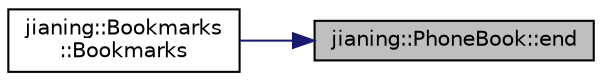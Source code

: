 digraph "jianing::PhoneBook::end"
{
 // LATEX_PDF_SIZE
  edge [fontname="Helvetica",fontsize="10",labelfontname="Helvetica",labelfontsize="10"];
  node [fontname="Helvetica",fontsize="10",shape=record];
  rankdir="RL";
  Node1 [label="jianing::PhoneBook::end",height=0.2,width=0.4,color="black", fillcolor="grey75", style="filled", fontcolor="black",tooltip=" "];
  Node1 -> Node2 [dir="back",color="midnightblue",fontsize="10",style="solid",fontname="Helvetica"];
  Node2 [label="jianing::Bookmarks\l::Bookmarks",height=0.2,width=0.4,color="black", fillcolor="white", style="filled",URL="$classjianing_1_1_bookmarks.html#a864a50f7d30c23f0d0dc9f6b2693692b",tooltip=" "];
}
